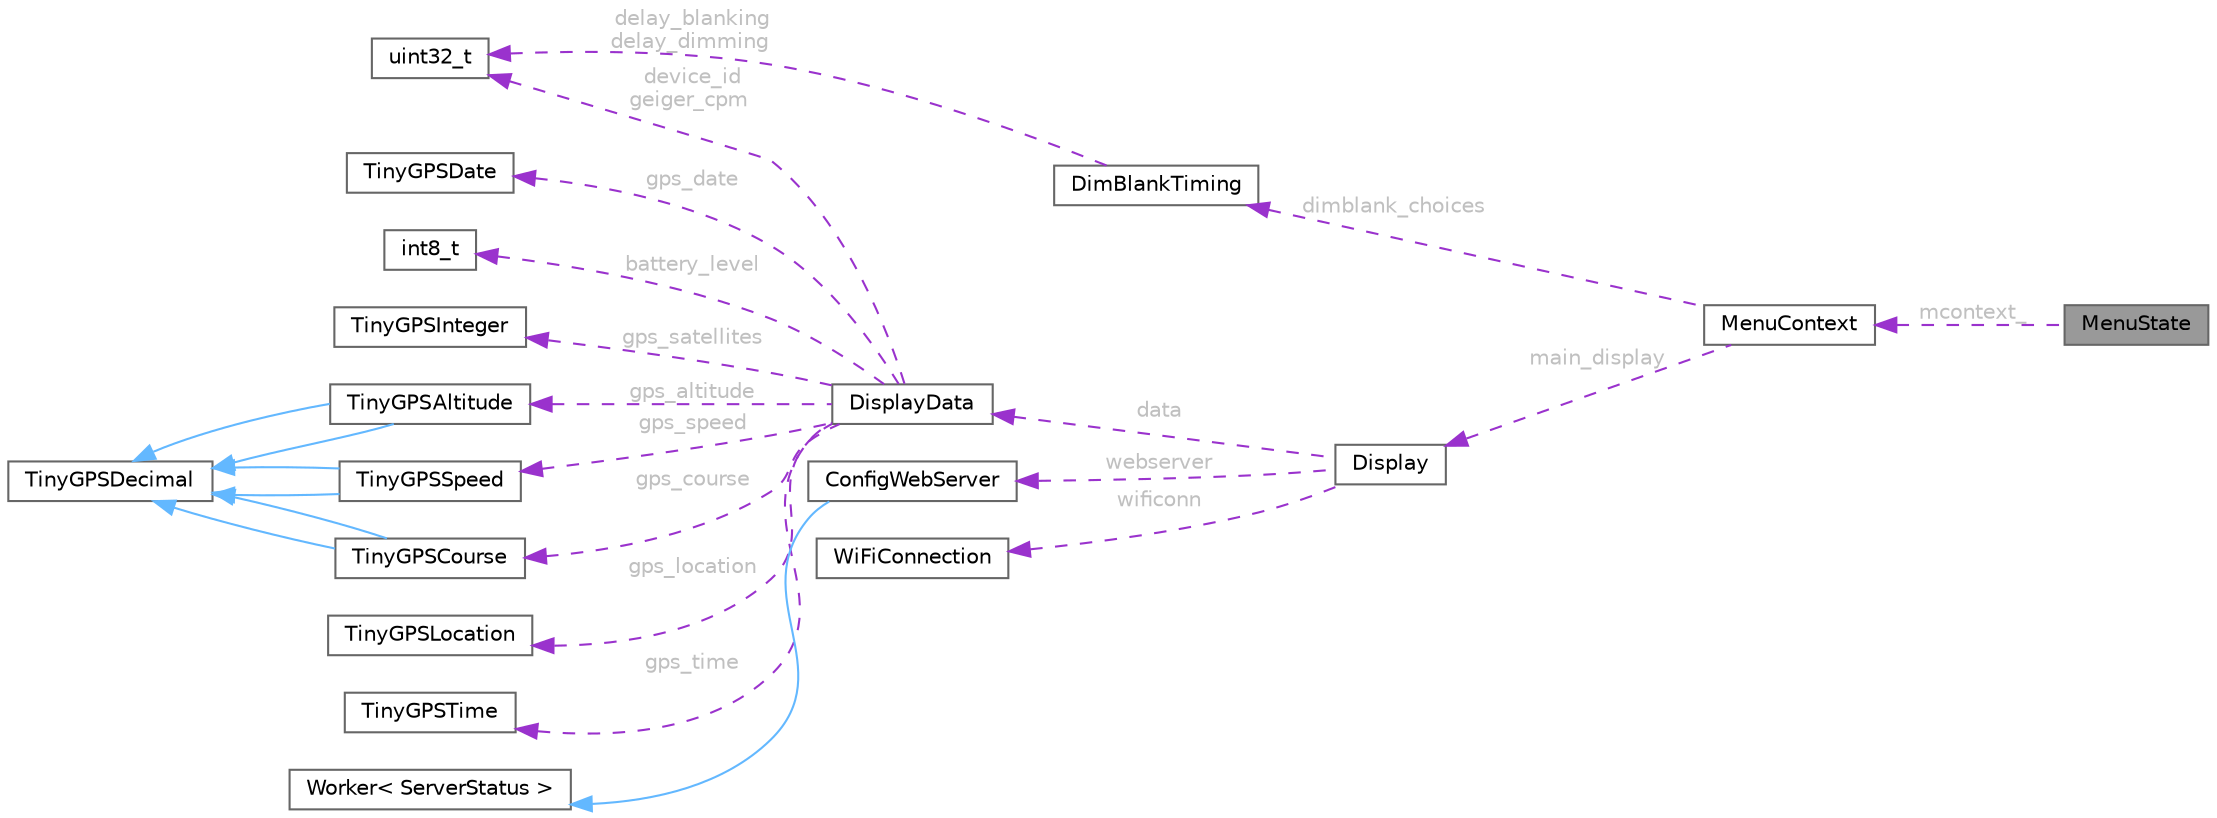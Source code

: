 digraph "MenuState"
{
 // LATEX_PDF_SIZE
  bgcolor="transparent";
  edge [fontname=Helvetica,fontsize=10,labelfontname=Helvetica,labelfontsize=10];
  node [fontname=Helvetica,fontsize=10,shape=box,height=0.2,width=0.4];
  rankdir="LR";
  Node1 [id="Node000001",label="MenuState",height=0.2,width=0.4,color="gray40", fillcolor="grey60", style="filled", fontcolor="black",tooltip=" "];
  Node2 -> Node1 [id="edge1_Node000001_Node000002",dir="back",color="darkorchid3",style="dashed",tooltip=" ",label=" mcontext_",fontcolor="grey" ];
  Node2 [id="Node000002",label="MenuContext",height=0.2,width=0.4,color="gray40", fillcolor="white", style="filled",URL="$class_menu_context.html",tooltip=" "];
  Node3 -> Node2 [id="edge2_Node000002_Node000003",dir="back",color="darkorchid3",style="dashed",tooltip=" ",label=" dimblank_choices",fontcolor="grey" ];
  Node3 [id="Node000003",label="DimBlankTiming",height=0.2,width=0.4,color="gray40", fillcolor="white", style="filled",URL="$class_dim_blank_timing.html",tooltip=" "];
  Node4 -> Node3 [id="edge3_Node000003_Node000004",dir="back",color="darkorchid3",style="dashed",tooltip=" ",label=" delay_blanking\ndelay_dimming",fontcolor="grey" ];
  Node4 [id="Node000004",label="uint32_t",height=0.2,width=0.4,color="gray40", fillcolor="white", style="filled",tooltip=" "];
  Node5 -> Node2 [id="edge4_Node000002_Node000005",dir="back",color="darkorchid3",style="dashed",tooltip=" ",label=" main_display",fontcolor="grey" ];
  Node5 [id="Node000005",label="Display",height=0.2,width=0.4,color="gray40", fillcolor="white", style="filled",URL="$class_display.html",tooltip=" "];
  Node6 -> Node5 [id="edge5_Node000005_Node000006",dir="back",color="darkorchid3",style="dashed",tooltip=" ",label=" data",fontcolor="grey" ];
  Node6 [id="Node000006",label="DisplayData",height=0.2,width=0.4,color="gray40", fillcolor="white", style="filled",URL="$struct_display_data.html",tooltip=" "];
  Node4 -> Node6 [id="edge6_Node000006_Node000004",dir="back",color="darkorchid3",style="dashed",tooltip=" ",label=" device_id\ngeiger_cpm",fontcolor="grey" ];
  Node7 -> Node6 [id="edge7_Node000006_Node000007",dir="back",color="darkorchid3",style="dashed",tooltip=" ",label=" gps_satellites",fontcolor="grey" ];
  Node7 [id="Node000007",label="TinyGPSInteger",height=0.2,width=0.4,color="gray40", fillcolor="white", style="filled",URL="$struct_tiny_g_p_s_integer.html",tooltip=" "];
  Node8 -> Node6 [id="edge8_Node000006_Node000008",dir="back",color="darkorchid3",style="dashed",tooltip=" ",label=" gps_altitude",fontcolor="grey" ];
  Node8 [id="Node000008",label="TinyGPSAltitude",height=0.2,width=0.4,color="gray40", fillcolor="white", style="filled",URL="$struct_tiny_g_p_s_altitude.html",tooltip=" "];
  Node9 -> Node8 [id="edge9_Node000008_Node000009",dir="back",color="steelblue1",style="solid",tooltip=" "];
  Node9 [id="Node000009",label="TinyGPSDecimal",height=0.2,width=0.4,color="gray40", fillcolor="white", style="filled",URL="$struct_tiny_g_p_s_decimal.html",tooltip=" "];
  Node9 -> Node8 [id="edge10_Node000008_Node000009",dir="back",color="steelblue1",style="solid",tooltip=" "];
  Node10 -> Node6 [id="edge11_Node000006_Node000010",dir="back",color="darkorchid3",style="dashed",tooltip=" ",label=" gps_speed",fontcolor="grey" ];
  Node10 [id="Node000010",label="TinyGPSSpeed",height=0.2,width=0.4,color="gray40", fillcolor="white", style="filled",URL="$struct_tiny_g_p_s_speed.html",tooltip=" "];
  Node9 -> Node10 [id="edge12_Node000010_Node000009",dir="back",color="steelblue1",style="solid",tooltip=" "];
  Node9 -> Node10 [id="edge13_Node000010_Node000009",dir="back",color="steelblue1",style="solid",tooltip=" "];
  Node11 -> Node6 [id="edge14_Node000006_Node000011",dir="back",color="darkorchid3",style="dashed",tooltip=" ",label=" gps_course",fontcolor="grey" ];
  Node11 [id="Node000011",label="TinyGPSCourse",height=0.2,width=0.4,color="gray40", fillcolor="white", style="filled",URL="$struct_tiny_g_p_s_course.html",tooltip=" "];
  Node9 -> Node11 [id="edge15_Node000011_Node000009",dir="back",color="steelblue1",style="solid",tooltip=" "];
  Node9 -> Node11 [id="edge16_Node000011_Node000009",dir="back",color="steelblue1",style="solid",tooltip=" "];
  Node12 -> Node6 [id="edge17_Node000006_Node000012",dir="back",color="darkorchid3",style="dashed",tooltip=" ",label=" gps_location",fontcolor="grey" ];
  Node12 [id="Node000012",label="TinyGPSLocation",height=0.2,width=0.4,color="gray40", fillcolor="white", style="filled",URL="$struct_tiny_g_p_s_location.html",tooltip=" "];
  Node13 -> Node6 [id="edge18_Node000006_Node000013",dir="back",color="darkorchid3",style="dashed",tooltip=" ",label=" gps_time",fontcolor="grey" ];
  Node13 [id="Node000013",label="TinyGPSTime",height=0.2,width=0.4,color="gray40", fillcolor="white", style="filled",URL="$struct_tiny_g_p_s_time.html",tooltip=" "];
  Node14 -> Node6 [id="edge19_Node000006_Node000014",dir="back",color="darkorchid3",style="dashed",tooltip=" ",label=" gps_date",fontcolor="grey" ];
  Node14 [id="Node000014",label="TinyGPSDate",height=0.2,width=0.4,color="gray40", fillcolor="white", style="filled",URL="$struct_tiny_g_p_s_date.html",tooltip=" "];
  Node15 -> Node6 [id="edge20_Node000006_Node000015",dir="back",color="darkorchid3",style="dashed",tooltip=" ",label=" battery_level",fontcolor="grey" ];
  Node15 [id="Node000015",label="int8_t",height=0.2,width=0.4,color="gray40", fillcolor="white", style="filled",tooltip=" "];
  Node16 -> Node5 [id="edge21_Node000005_Node000016",dir="back",color="darkorchid3",style="dashed",tooltip=" ",label=" wificonn",fontcolor="grey" ];
  Node16 [id="Node000016",label="WiFiConnection",height=0.2,width=0.4,color="gray40", fillcolor="white", style="filled",URL="$class_wi_fi_connection.html",tooltip=" "];
  Node17 -> Node5 [id="edge22_Node000005_Node000017",dir="back",color="darkorchid3",style="dashed",tooltip=" ",label=" webserver",fontcolor="grey" ];
  Node17 [id="Node000017",label="ConfigWebServer",height=0.2,width=0.4,color="gray40", fillcolor="white", style="filled",URL="$class_config_web_server.html",tooltip=" "];
  Node18 -> Node17 [id="edge23_Node000017_Node000018",dir="back",color="steelblue1",style="solid",tooltip=" "];
  Node18 [id="Node000018",label="Worker\< ServerStatus \>",height=0.2,width=0.4,color="gray40", fillcolor="white", style="filled",tooltip=" "];
}
